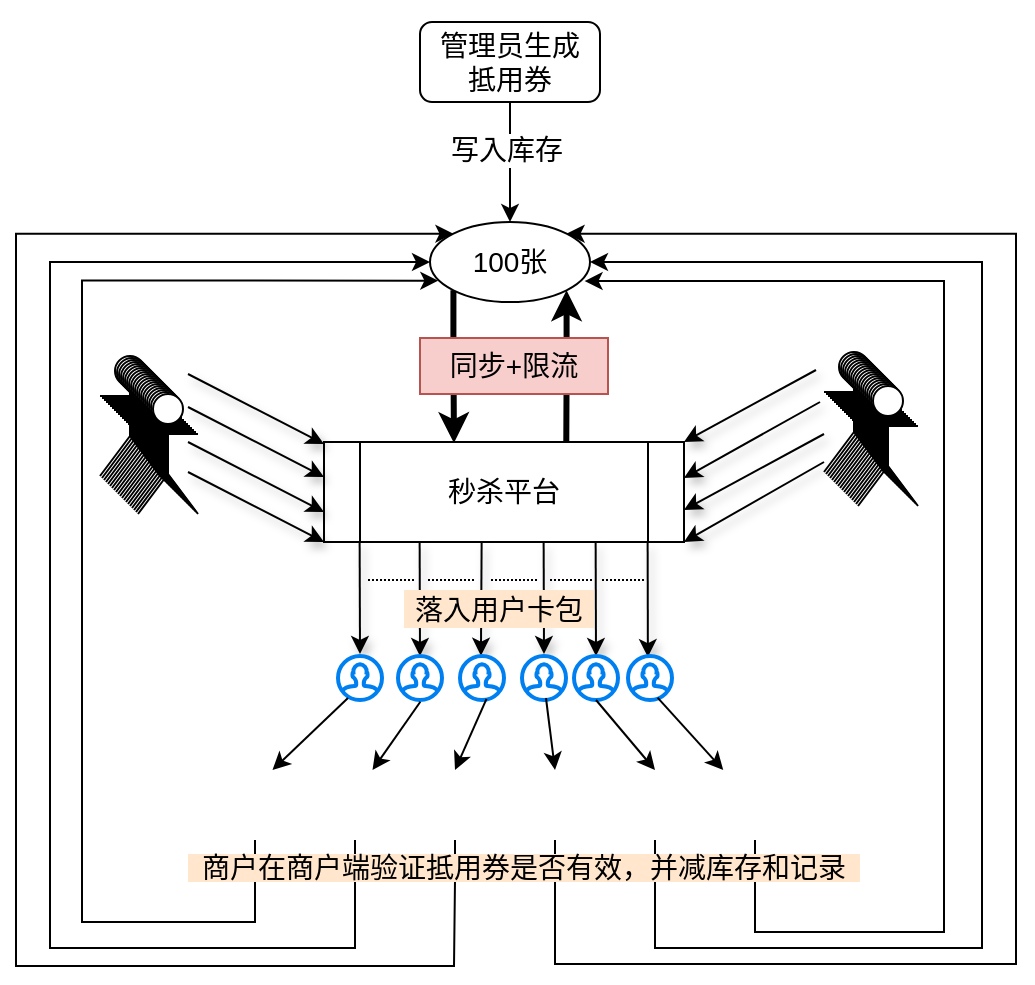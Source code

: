 <mxfile version="12.3.9" type="github" pages="1">
  <diagram id="SsL1fcqj8Mh98Vly19hj" name="第 1 页">
    <mxGraphModel dx="826" dy="421" grid="1" gridSize="1" guides="1" tooltips="1" connect="1" arrows="1" fold="1" page="1" pageScale="1" pageWidth="827" pageHeight="1169" math="0" shadow="0">
      <root>
        <mxCell id="0"/>
        <mxCell id="1" parent="0"/>
        <mxCell id="kgXLa5MKoWayzY2asDO9-3" style="edgeStyle=orthogonalEdgeStyle;rounded=0;orthogonalLoop=1;jettySize=auto;html=1;exitX=0.5;exitY=1;exitDx=0;exitDy=0;entryX=0.5;entryY=0;entryDx=0;entryDy=0;fontSize=14;" edge="1" parent="1" source="kgXLa5MKoWayzY2asDO9-1" target="kgXLa5MKoWayzY2asDO9-2">
          <mxGeometry relative="1" as="geometry"/>
        </mxCell>
        <mxCell id="kgXLa5MKoWayzY2asDO9-4" value="写入库存" style="text;html=1;align=center;verticalAlign=middle;resizable=0;points=[];;labelBackgroundColor=#ffffff;fontSize=14;" vertex="1" connectable="0" parent="kgXLa5MKoWayzY2asDO9-3">
          <mxGeometry x="-0.2" y="-2" relative="1" as="geometry">
            <mxPoint as="offset"/>
          </mxGeometry>
        </mxCell>
        <mxCell id="kgXLa5MKoWayzY2asDO9-1" value="&lt;p style=&quot;line-height: 120%; font-size: 14px;&quot;&gt;&lt;font style=&quot;font-size: 14px;&quot;&gt;管理员生成抵用券&lt;/font&gt;&lt;/p&gt;" style="padding:5;rounded=1;whiteSpace=wrap;html=1;spacing=10;fontSize=14;" vertex="1" parent="1">
          <mxGeometry x="350" y="50" width="90" height="40" as="geometry"/>
        </mxCell>
        <mxCell id="kgXLa5MKoWayzY2asDO9-7" style="edgeStyle=orthogonalEdgeStyle;rounded=0;orthogonalLoop=1;jettySize=auto;html=1;exitX=0;exitY=1;exitDx=0;exitDy=0;entryX=0.361;entryY=0.011;entryDx=0;entryDy=0;entryPerimeter=0;fontSize=14;fillColor=#f8cecc;strokeColor=#000000;strokeWidth=3;" edge="1" parent="1" source="kgXLa5MKoWayzY2asDO9-2" target="kgXLa5MKoWayzY2asDO9-5">
          <mxGeometry relative="1" as="geometry">
            <Array as="points">
              <mxPoint x="367" y="212"/>
            </Array>
          </mxGeometry>
        </mxCell>
        <mxCell id="kgXLa5MKoWayzY2asDO9-8" style="edgeStyle=orthogonalEdgeStyle;rounded=0;orthogonalLoop=1;jettySize=auto;html=1;exitX=1;exitY=1;exitDx=0;exitDy=0;entryX=0.673;entryY=0.017;entryDx=0;entryDy=0;entryPerimeter=0;fontSize=14;horizontal=0;endArrow=none;endFill=0;startArrow=classic;startFill=1;fillColor=#f8cecc;strokeColor=#000000;strokeWidth=3;" edge="1" parent="1" source="kgXLa5MKoWayzY2asDO9-2" target="kgXLa5MKoWayzY2asDO9-5">
          <mxGeometry relative="1" as="geometry"/>
        </mxCell>
        <mxCell id="kgXLa5MKoWayzY2asDO9-2" value="&lt;font style=&quot;font-size: 14px;&quot;&gt;100张&lt;/font&gt;" style="ellipse;whiteSpace=wrap;html=1;fontSize=14;" vertex="1" parent="1">
          <mxGeometry x="355" y="150" width="80" height="40" as="geometry"/>
        </mxCell>
        <mxCell id="kgXLa5MKoWayzY2asDO9-5" value="秒杀平台" style="shape=process;whiteSpace=wrap;html=1;backgroundOutline=1;fontSize=14;" vertex="1" parent="1">
          <mxGeometry x="302" y="260" width="180" height="50" as="geometry"/>
        </mxCell>
        <mxCell id="kgXLa5MKoWayzY2asDO9-9" value="同步+限流" style="rounded=0;whiteSpace=wrap;html=1;fontSize=14;fillColor=#f8cecc;strokeColor=#b85450;" vertex="1" parent="1">
          <mxGeometry x="350" y="208" width="94" height="28" as="geometry"/>
        </mxCell>
        <mxCell id="kgXLa5MKoWayzY2asDO9-11" value="" style="endArrow=classic;html=1;fontSize=14;entryX=0;entryY=0.1;entryDx=0;entryDy=0;entryPerimeter=0;shadow=1;" edge="1" parent="1">
          <mxGeometry width="50" height="50" relative="1" as="geometry">
            <mxPoint x="234" y="242.5" as="sourcePoint"/>
            <mxPoint x="302" y="277.5" as="targetPoint"/>
          </mxGeometry>
        </mxCell>
        <mxCell id="kgXLa5MKoWayzY2asDO9-12" value="" style="endArrow=classic;html=1;fontSize=14;entryX=0;entryY=0.1;entryDx=0;entryDy=0;entryPerimeter=0;shadow=1;" edge="1" parent="1">
          <mxGeometry width="50" height="50" relative="1" as="geometry">
            <mxPoint x="234" y="260" as="sourcePoint"/>
            <mxPoint x="302" y="295" as="targetPoint"/>
          </mxGeometry>
        </mxCell>
        <mxCell id="kgXLa5MKoWayzY2asDO9-13" value="" style="endArrow=classic;html=1;fontSize=14;entryX=0;entryY=0.1;entryDx=0;entryDy=0;entryPerimeter=0;shadow=1;" edge="1" parent="1">
          <mxGeometry width="50" height="50" relative="1" as="geometry">
            <mxPoint x="234" y="275" as="sourcePoint"/>
            <mxPoint x="302" y="310" as="targetPoint"/>
          </mxGeometry>
        </mxCell>
        <mxCell id="kgXLa5MKoWayzY2asDO9-15" value="" style="endArrow=classic;html=1;fontSize=14;entryX=0;entryY=0.1;entryDx=0;entryDy=0;entryPerimeter=0;shadow=1;" edge="1" parent="1">
          <mxGeometry width="50" height="50" relative="1" as="geometry">
            <mxPoint x="234" y="226" as="sourcePoint"/>
            <mxPoint x="302" y="261" as="targetPoint"/>
          </mxGeometry>
        </mxCell>
        <mxCell id="kgXLa5MKoWayzY2asDO9-17" value="" style="endArrow=classic;html=1;fontSize=14;shadow=1;" edge="1" parent="1">
          <mxGeometry width="50" height="50" relative="1" as="geometry">
            <mxPoint x="548" y="224" as="sourcePoint"/>
            <mxPoint x="482" y="260" as="targetPoint"/>
          </mxGeometry>
        </mxCell>
        <mxCell id="kgXLa5MKoWayzY2asDO9-18" value="" style="endArrow=classic;html=1;fontSize=14;shadow=1;" edge="1" parent="1">
          <mxGeometry width="50" height="50" relative="1" as="geometry">
            <mxPoint x="550" y="240" as="sourcePoint"/>
            <mxPoint x="482" y="278" as="targetPoint"/>
          </mxGeometry>
        </mxCell>
        <mxCell id="kgXLa5MKoWayzY2asDO9-19" value="" style="endArrow=classic;html=1;fontSize=14;shadow=1;" edge="1" parent="1">
          <mxGeometry width="50" height="50" relative="1" as="geometry">
            <mxPoint x="552" y="256" as="sourcePoint"/>
            <mxPoint x="482" y="294" as="targetPoint"/>
          </mxGeometry>
        </mxCell>
        <mxCell id="kgXLa5MKoWayzY2asDO9-20" value="" style="endArrow=classic;html=1;fontSize=14;shadow=1;" edge="1" parent="1">
          <mxGeometry width="50" height="50" relative="1" as="geometry">
            <mxPoint x="552" y="270" as="sourcePoint"/>
            <mxPoint x="482" y="310" as="targetPoint"/>
          </mxGeometry>
        </mxCell>
        <mxCell id="kgXLa5MKoWayzY2asDO9-23" value="" style="endArrow=classic;html=1;fontSize=14;exitX=0.099;exitY=0.992;exitDx=0;exitDy=0;exitPerimeter=0;comic=0;shadow=1;" edge="1" parent="1" source="kgXLa5MKoWayzY2asDO9-5">
          <mxGeometry width="50" height="50" relative="1" as="geometry">
            <mxPoint x="330" y="378" as="sourcePoint"/>
            <mxPoint x="320" y="366" as="targetPoint"/>
          </mxGeometry>
        </mxCell>
        <mxCell id="kgXLa5MKoWayzY2asDO9-24" value="" style="endArrow=classic;html=1;fontSize=14;exitX=0.099;exitY=0.992;exitDx=0;exitDy=0;exitPerimeter=0;comic=0;shadow=1;entryX=0.5;entryY=0;entryDx=0;entryDy=0;entryPerimeter=0;" edge="1" parent="1" target="kgXLa5MKoWayzY2asDO9-31">
          <mxGeometry width="50" height="50" relative="1" as="geometry">
            <mxPoint x="349.82" y="310.1" as="sourcePoint"/>
            <mxPoint x="350" y="354.5" as="targetPoint"/>
          </mxGeometry>
        </mxCell>
        <mxCell id="kgXLa5MKoWayzY2asDO9-25" value="" style="endArrow=classic;html=1;fontSize=14;exitX=0.099;exitY=0.992;exitDx=0;exitDy=0;exitPerimeter=0;comic=0;shadow=1;entryX=0.476;entryY=-0.006;entryDx=0;entryDy=0;entryPerimeter=0;" edge="1" parent="1" target="kgXLa5MKoWayzY2asDO9-32">
          <mxGeometry width="50" height="50" relative="1" as="geometry">
            <mxPoint x="380.82" y="310.1" as="sourcePoint"/>
            <mxPoint x="381" y="354.5" as="targetPoint"/>
          </mxGeometry>
        </mxCell>
        <mxCell id="kgXLa5MKoWayzY2asDO9-26" value="" style="endArrow=classic;html=1;fontSize=14;exitX=0.099;exitY=0.992;exitDx=0;exitDy=0;exitPerimeter=0;comic=0;shadow=1;" edge="1" parent="1">
          <mxGeometry width="50" height="50" relative="1" as="geometry">
            <mxPoint x="411.82" y="310.1" as="sourcePoint"/>
            <mxPoint x="412" y="366" as="targetPoint"/>
          </mxGeometry>
        </mxCell>
        <mxCell id="kgXLa5MKoWayzY2asDO9-27" value="" style="endArrow=classic;html=1;fontSize=14;exitX=0.099;exitY=0.992;exitDx=0;exitDy=0;exitPerimeter=0;comic=0;shadow=1;entryX=0.5;entryY=0;entryDx=0;entryDy=0;entryPerimeter=0;" edge="1" parent="1" target="kgXLa5MKoWayzY2asDO9-34">
          <mxGeometry width="50" height="50" relative="1" as="geometry">
            <mxPoint x="437.82" y="310.1" as="sourcePoint"/>
            <mxPoint x="438" y="354.5" as="targetPoint"/>
          </mxGeometry>
        </mxCell>
        <mxCell id="kgXLa5MKoWayzY2asDO9-28" value="" style="endArrow=classic;html=1;fontSize=14;exitX=0.099;exitY=0.992;exitDx=0;exitDy=0;exitPerimeter=0;comic=0;shadow=1;entryX=0.452;entryY=0.025;entryDx=0;entryDy=0;entryPerimeter=0;" edge="1" parent="1" target="kgXLa5MKoWayzY2asDO9-35">
          <mxGeometry width="50" height="50" relative="1" as="geometry">
            <mxPoint x="463.82" y="310.1" as="sourcePoint"/>
            <mxPoint x="464" y="354.5" as="targetPoint"/>
          </mxGeometry>
        </mxCell>
        <mxCell id="kgXLa5MKoWayzY2asDO9-30" value="" style="html=1;verticalLabelPosition=bottom;align=center;labelBackgroundColor=#ffffff;verticalAlign=top;strokeWidth=2;strokeColor=#0080F0;shadow=0;dashed=0;shape=mxgraph.ios7.icons.user;fontSize=14;" vertex="1" parent="1">
          <mxGeometry x="309" y="367" width="22" height="22" as="geometry"/>
        </mxCell>
        <mxCell id="kgXLa5MKoWayzY2asDO9-31" value="" style="html=1;verticalLabelPosition=bottom;align=center;labelBackgroundColor=#ffffff;verticalAlign=top;strokeWidth=2;strokeColor=#0080F0;shadow=0;dashed=0;shape=mxgraph.ios7.icons.user;fontSize=14;" vertex="1" parent="1">
          <mxGeometry x="339" y="367" width="22" height="22" as="geometry"/>
        </mxCell>
        <mxCell id="kgXLa5MKoWayzY2asDO9-32" value="" style="html=1;verticalLabelPosition=bottom;align=center;labelBackgroundColor=#ffffff;verticalAlign=top;strokeWidth=2;strokeColor=#0080F0;shadow=0;dashed=0;shape=mxgraph.ios7.icons.user;fontSize=14;" vertex="1" parent="1">
          <mxGeometry x="370" y="367" width="22" height="22" as="geometry"/>
        </mxCell>
        <mxCell id="kgXLa5MKoWayzY2asDO9-33" value="" style="html=1;verticalLabelPosition=bottom;align=center;labelBackgroundColor=#ffffff;verticalAlign=top;strokeWidth=2;strokeColor=#0080F0;shadow=0;dashed=0;shape=mxgraph.ios7.icons.user;fontSize=14;" vertex="1" parent="1">
          <mxGeometry x="401" y="367" width="22" height="22" as="geometry"/>
        </mxCell>
        <mxCell id="kgXLa5MKoWayzY2asDO9-34" value="" style="html=1;verticalLabelPosition=bottom;align=center;labelBackgroundColor=#ffffff;verticalAlign=top;strokeWidth=2;strokeColor=#0080F0;shadow=0;dashed=0;shape=mxgraph.ios7.icons.user;fontSize=14;" vertex="1" parent="1">
          <mxGeometry x="427" y="367" width="22" height="22" as="geometry"/>
        </mxCell>
        <mxCell id="kgXLa5MKoWayzY2asDO9-35" value="" style="html=1;verticalLabelPosition=bottom;align=center;labelBackgroundColor=#ffffff;verticalAlign=top;strokeWidth=2;strokeColor=#0080F0;shadow=0;dashed=0;shape=mxgraph.ios7.icons.user;fontSize=14;" vertex="1" parent="1">
          <mxGeometry x="454" y="367" width="22" height="22" as="geometry"/>
        </mxCell>
        <mxCell id="kgXLa5MKoWayzY2asDO9-36" value="" style="endArrow=none;dashed=1;html=1;shadow=0;fontSize=14;dashPattern=1 1;" edge="1" parent="1">
          <mxGeometry width="50" height="50" relative="1" as="geometry">
            <mxPoint x="324" y="329" as="sourcePoint"/>
            <mxPoint x="347" y="329" as="targetPoint"/>
          </mxGeometry>
        </mxCell>
        <mxCell id="kgXLa5MKoWayzY2asDO9-38" value="" style="endArrow=none;dashed=1;html=1;shadow=0;fontSize=14;dashPattern=1 1;" edge="1" parent="1">
          <mxGeometry width="50" height="50" relative="1" as="geometry">
            <mxPoint x="354" y="329" as="sourcePoint"/>
            <mxPoint x="378" y="329" as="targetPoint"/>
          </mxGeometry>
        </mxCell>
        <mxCell id="kgXLa5MKoWayzY2asDO9-39" value="" style="endArrow=none;dashed=1;html=1;shadow=0;fontSize=14;dashPattern=1 1;" edge="1" parent="1">
          <mxGeometry width="50" height="50" relative="1" as="geometry">
            <mxPoint x="385.5" y="329" as="sourcePoint"/>
            <mxPoint x="408.5" y="329" as="targetPoint"/>
          </mxGeometry>
        </mxCell>
        <mxCell id="kgXLa5MKoWayzY2asDO9-40" value="" style="endArrow=none;dashed=1;html=1;shadow=0;fontSize=14;dashPattern=1 1;" edge="1" parent="1">
          <mxGeometry width="50" height="50" relative="1" as="geometry">
            <mxPoint x="415" y="329" as="sourcePoint"/>
            <mxPoint x="436" y="329" as="targetPoint"/>
          </mxGeometry>
        </mxCell>
        <mxCell id="kgXLa5MKoWayzY2asDO9-41" value="" style="endArrow=none;dashed=1;html=1;shadow=0;fontSize=14;dashPattern=1 1;" edge="1" parent="1">
          <mxGeometry width="50" height="50" relative="1" as="geometry">
            <mxPoint x="441" y="329" as="sourcePoint"/>
            <mxPoint x="462" y="329" as="targetPoint"/>
          </mxGeometry>
        </mxCell>
        <mxCell id="kgXLa5MKoWayzY2asDO9-42" value="落入用户卡包" style="text;html=1;strokeColor=none;fillColor=#ffe6cc;align=center;verticalAlign=middle;whiteSpace=wrap;rounded=0;fontSize=14;" vertex="1" parent="1">
          <mxGeometry x="342" y="334" width="95" height="19" as="geometry"/>
        </mxCell>
        <mxCell id="kgXLa5MKoWayzY2asDO9-70" value="" style="shape=umlActor;verticalLabelPosition=bottom;labelBackgroundColor=#ffffff;verticalAlign=top;html=1;outlineConnect=0;fontSize=14;" vertex="1" parent="1">
          <mxGeometry x="190" y="217" width="30" height="60" as="geometry"/>
        </mxCell>
        <mxCell id="kgXLa5MKoWayzY2asDO9-71" value="" style="shape=umlActor;verticalLabelPosition=bottom;labelBackgroundColor=#ffffff;verticalAlign=top;html=1;outlineConnect=0;fontSize=14;" vertex="1" parent="1">
          <mxGeometry x="191" y="218" width="30" height="60" as="geometry"/>
        </mxCell>
        <mxCell id="kgXLa5MKoWayzY2asDO9-72" value="" style="shape=umlActor;verticalLabelPosition=bottom;labelBackgroundColor=#ffffff;verticalAlign=top;html=1;outlineConnect=0;fontSize=14;" vertex="1" parent="1">
          <mxGeometry x="192" y="219" width="30" height="60" as="geometry"/>
        </mxCell>
        <mxCell id="kgXLa5MKoWayzY2asDO9-73" value="" style="shape=umlActor;verticalLabelPosition=bottom;labelBackgroundColor=#ffffff;verticalAlign=top;html=1;outlineConnect=0;fontSize=14;" vertex="1" parent="1">
          <mxGeometry x="193" y="220" width="30" height="60" as="geometry"/>
        </mxCell>
        <mxCell id="kgXLa5MKoWayzY2asDO9-74" value="" style="shape=umlActor;verticalLabelPosition=bottom;labelBackgroundColor=#ffffff;verticalAlign=top;html=1;outlineConnect=0;fontSize=14;" vertex="1" parent="1">
          <mxGeometry x="194" y="221" width="30" height="60" as="geometry"/>
        </mxCell>
        <mxCell id="kgXLa5MKoWayzY2asDO9-75" value="" style="shape=umlActor;verticalLabelPosition=bottom;labelBackgroundColor=#ffffff;verticalAlign=top;html=1;outlineConnect=0;fontSize=14;" vertex="1" parent="1">
          <mxGeometry x="195" y="222" width="30" height="60" as="geometry"/>
        </mxCell>
        <mxCell id="kgXLa5MKoWayzY2asDO9-76" value="" style="shape=umlActor;verticalLabelPosition=bottom;labelBackgroundColor=#ffffff;verticalAlign=top;html=1;outlineConnect=0;fontSize=14;" vertex="1" parent="1">
          <mxGeometry x="196" y="223" width="30" height="60" as="geometry"/>
        </mxCell>
        <mxCell id="kgXLa5MKoWayzY2asDO9-77" value="" style="shape=umlActor;verticalLabelPosition=bottom;labelBackgroundColor=#ffffff;verticalAlign=top;html=1;outlineConnect=0;fontSize=14;" vertex="1" parent="1">
          <mxGeometry x="197" y="224" width="30" height="60" as="geometry"/>
        </mxCell>
        <mxCell id="kgXLa5MKoWayzY2asDO9-78" value="" style="shape=umlActor;verticalLabelPosition=bottom;labelBackgroundColor=#ffffff;verticalAlign=top;html=1;outlineConnect=0;fontSize=14;" vertex="1" parent="1">
          <mxGeometry x="198" y="225" width="30" height="60" as="geometry"/>
        </mxCell>
        <mxCell id="kgXLa5MKoWayzY2asDO9-79" value="" style="shape=umlActor;verticalLabelPosition=bottom;labelBackgroundColor=#ffffff;verticalAlign=top;html=1;outlineConnect=0;fontSize=14;" vertex="1" parent="1">
          <mxGeometry x="199" y="226" width="30" height="60" as="geometry"/>
        </mxCell>
        <mxCell id="kgXLa5MKoWayzY2asDO9-82" value="" style="shape=umlActor;verticalLabelPosition=bottom;labelBackgroundColor=#ffffff;verticalAlign=top;html=1;outlineConnect=0;fontSize=14;" vertex="1" parent="1">
          <mxGeometry x="200" y="227" width="30" height="60" as="geometry"/>
        </mxCell>
        <mxCell id="kgXLa5MKoWayzY2asDO9-83" value="" style="shape=umlActor;verticalLabelPosition=bottom;labelBackgroundColor=#ffffff;verticalAlign=top;html=1;outlineConnect=0;fontSize=14;" vertex="1" parent="1">
          <mxGeometry x="201" y="228" width="30" height="60" as="geometry"/>
        </mxCell>
        <mxCell id="kgXLa5MKoWayzY2asDO9-84" value="" style="shape=umlActor;verticalLabelPosition=bottom;labelBackgroundColor=#ffffff;verticalAlign=top;html=1;outlineConnect=0;fontSize=14;" vertex="1" parent="1">
          <mxGeometry x="202" y="229" width="30" height="60" as="geometry"/>
        </mxCell>
        <mxCell id="kgXLa5MKoWayzY2asDO9-85" value="" style="shape=umlActor;verticalLabelPosition=bottom;labelBackgroundColor=#ffffff;verticalAlign=top;html=1;outlineConnect=0;fontSize=14;" vertex="1" parent="1">
          <mxGeometry x="203" y="230" width="30" height="60" as="geometry"/>
        </mxCell>
        <mxCell id="kgXLa5MKoWayzY2asDO9-86" value="" style="shape=umlActor;verticalLabelPosition=bottom;labelBackgroundColor=#ffffff;verticalAlign=top;html=1;outlineConnect=0;fontSize=14;" vertex="1" parent="1">
          <mxGeometry x="204" y="231" width="30" height="60" as="geometry"/>
        </mxCell>
        <mxCell id="kgXLa5MKoWayzY2asDO9-87" value="" style="shape=umlActor;verticalLabelPosition=bottom;labelBackgroundColor=#ffffff;verticalAlign=top;html=1;outlineConnect=0;fontSize=14;" vertex="1" parent="1">
          <mxGeometry x="205" y="232" width="30" height="60" as="geometry"/>
        </mxCell>
        <mxCell id="kgXLa5MKoWayzY2asDO9-88" value="" style="shape=umlActor;verticalLabelPosition=bottom;labelBackgroundColor=#ffffff;verticalAlign=top;html=1;outlineConnect=0;fontSize=14;" vertex="1" parent="1">
          <mxGeometry x="206" y="233" width="30" height="60" as="geometry"/>
        </mxCell>
        <mxCell id="kgXLa5MKoWayzY2asDO9-89" value="" style="shape=umlActor;verticalLabelPosition=bottom;labelBackgroundColor=#ffffff;verticalAlign=top;html=1;outlineConnect=0;fontSize=14;" vertex="1" parent="1">
          <mxGeometry x="207" y="234" width="30" height="60" as="geometry"/>
        </mxCell>
        <mxCell id="kgXLa5MKoWayzY2asDO9-90" value="" style="shape=umlActor;verticalLabelPosition=bottom;labelBackgroundColor=#ffffff;verticalAlign=top;html=1;outlineConnect=0;fontSize=14;" vertex="1" parent="1">
          <mxGeometry x="208" y="235" width="30" height="60" as="geometry"/>
        </mxCell>
        <mxCell id="kgXLa5MKoWayzY2asDO9-91" value="" style="shape=umlActor;verticalLabelPosition=bottom;labelBackgroundColor=#ffffff;verticalAlign=top;html=1;outlineConnect=0;fontSize=14;" vertex="1" parent="1">
          <mxGeometry x="209" y="236" width="30" height="60" as="geometry"/>
        </mxCell>
        <mxCell id="kgXLa5MKoWayzY2asDO9-92" value="" style="shape=umlActor;verticalLabelPosition=bottom;labelBackgroundColor=#ffffff;verticalAlign=top;html=1;outlineConnect=0;fontSize=14;gradientColor=#ffffff;" vertex="1" parent="1">
          <mxGeometry x="552" y="215" width="30" height="60" as="geometry"/>
        </mxCell>
        <mxCell id="kgXLa5MKoWayzY2asDO9-93" value="" style="shape=umlActor;verticalLabelPosition=bottom;labelBackgroundColor=#ffffff;verticalAlign=top;html=1;outlineConnect=0;fontSize=14;gradientColor=#ffffff;" vertex="1" parent="1">
          <mxGeometry x="553" y="216" width="30" height="60" as="geometry"/>
        </mxCell>
        <mxCell id="kgXLa5MKoWayzY2asDO9-94" value="" style="shape=umlActor;verticalLabelPosition=bottom;labelBackgroundColor=#ffffff;verticalAlign=top;html=1;outlineConnect=0;fontSize=14;gradientColor=#ffffff;" vertex="1" parent="1">
          <mxGeometry x="554" y="217" width="30" height="60" as="geometry"/>
        </mxCell>
        <mxCell id="kgXLa5MKoWayzY2asDO9-95" value="" style="shape=umlActor;verticalLabelPosition=bottom;labelBackgroundColor=#ffffff;verticalAlign=top;html=1;outlineConnect=0;fontSize=14;gradientColor=#ffffff;" vertex="1" parent="1">
          <mxGeometry x="555" y="218" width="30" height="60" as="geometry"/>
        </mxCell>
        <mxCell id="kgXLa5MKoWayzY2asDO9-96" value="" style="shape=umlActor;verticalLabelPosition=bottom;labelBackgroundColor=#ffffff;verticalAlign=top;html=1;outlineConnect=0;fontSize=14;gradientColor=#ffffff;" vertex="1" parent="1">
          <mxGeometry x="556" y="219" width="30" height="60" as="geometry"/>
        </mxCell>
        <mxCell id="kgXLa5MKoWayzY2asDO9-97" value="" style="shape=umlActor;verticalLabelPosition=bottom;labelBackgroundColor=#ffffff;verticalAlign=top;html=1;outlineConnect=0;fontSize=14;gradientColor=#ffffff;" vertex="1" parent="1">
          <mxGeometry x="557" y="220" width="30" height="60" as="geometry"/>
        </mxCell>
        <mxCell id="kgXLa5MKoWayzY2asDO9-98" value="" style="shape=umlActor;verticalLabelPosition=bottom;labelBackgroundColor=#ffffff;verticalAlign=top;html=1;outlineConnect=0;fontSize=14;gradientColor=#ffffff;" vertex="1" parent="1">
          <mxGeometry x="558" y="221" width="30" height="60" as="geometry"/>
        </mxCell>
        <mxCell id="kgXLa5MKoWayzY2asDO9-99" value="" style="shape=umlActor;verticalLabelPosition=bottom;labelBackgroundColor=#ffffff;verticalAlign=top;html=1;outlineConnect=0;fontSize=14;gradientColor=#ffffff;" vertex="1" parent="1">
          <mxGeometry x="559" y="222" width="30" height="60" as="geometry"/>
        </mxCell>
        <mxCell id="kgXLa5MKoWayzY2asDO9-100" value="" style="shape=umlActor;verticalLabelPosition=bottom;labelBackgroundColor=#ffffff;verticalAlign=top;html=1;outlineConnect=0;fontSize=14;gradientColor=#ffffff;" vertex="1" parent="1">
          <mxGeometry x="560" y="223" width="30" height="60" as="geometry"/>
        </mxCell>
        <mxCell id="kgXLa5MKoWayzY2asDO9-101" value="" style="shape=umlActor;verticalLabelPosition=bottom;labelBackgroundColor=#ffffff;verticalAlign=top;html=1;outlineConnect=0;fontSize=14;gradientColor=#ffffff;" vertex="1" parent="1">
          <mxGeometry x="561" y="224" width="30" height="60" as="geometry"/>
        </mxCell>
        <mxCell id="kgXLa5MKoWayzY2asDO9-102" value="" style="shape=umlActor;verticalLabelPosition=bottom;labelBackgroundColor=#ffffff;verticalAlign=top;html=1;outlineConnect=0;fontSize=14;gradientColor=#ffffff;" vertex="1" parent="1">
          <mxGeometry x="562" y="225" width="30" height="60" as="geometry"/>
        </mxCell>
        <mxCell id="kgXLa5MKoWayzY2asDO9-103" value="" style="shape=umlActor;verticalLabelPosition=bottom;labelBackgroundColor=#ffffff;verticalAlign=top;html=1;outlineConnect=0;fontSize=14;gradientColor=#ffffff;" vertex="1" parent="1">
          <mxGeometry x="563" y="226" width="30" height="60" as="geometry"/>
        </mxCell>
        <mxCell id="kgXLa5MKoWayzY2asDO9-104" value="" style="shape=umlActor;verticalLabelPosition=bottom;labelBackgroundColor=#ffffff;verticalAlign=top;html=1;outlineConnect=0;fontSize=14;gradientColor=#ffffff;" vertex="1" parent="1">
          <mxGeometry x="564" y="227" width="30" height="60" as="geometry"/>
        </mxCell>
        <mxCell id="kgXLa5MKoWayzY2asDO9-105" value="" style="shape=umlActor;verticalLabelPosition=bottom;labelBackgroundColor=#ffffff;verticalAlign=top;html=1;outlineConnect=0;fontSize=14;gradientColor=#ffffff;" vertex="1" parent="1">
          <mxGeometry x="565" y="228" width="30" height="60" as="geometry"/>
        </mxCell>
        <mxCell id="kgXLa5MKoWayzY2asDO9-106" value="" style="shape=umlActor;verticalLabelPosition=bottom;labelBackgroundColor=#ffffff;verticalAlign=top;html=1;outlineConnect=0;fontSize=14;gradientColor=#ffffff;" vertex="1" parent="1">
          <mxGeometry x="566" y="229" width="30" height="60" as="geometry"/>
        </mxCell>
        <mxCell id="kgXLa5MKoWayzY2asDO9-107" value="" style="shape=umlActor;verticalLabelPosition=bottom;labelBackgroundColor=#ffffff;verticalAlign=top;html=1;outlineConnect=0;fontSize=14;gradientColor=#ffffff;" vertex="1" parent="1">
          <mxGeometry x="567" y="230" width="30" height="60" as="geometry"/>
        </mxCell>
        <mxCell id="kgXLa5MKoWayzY2asDO9-108" value="" style="shape=umlActor;verticalLabelPosition=bottom;labelBackgroundColor=#ffffff;verticalAlign=top;html=1;outlineConnect=0;fontSize=14;gradientColor=#ffffff;" vertex="1" parent="1">
          <mxGeometry x="568" y="231" width="30" height="60" as="geometry"/>
        </mxCell>
        <mxCell id="kgXLa5MKoWayzY2asDO9-109" value="" style="shape=umlActor;verticalLabelPosition=bottom;labelBackgroundColor=#ffffff;verticalAlign=top;html=1;outlineConnect=0;fontSize=14;gradientColor=#ffffff;" vertex="1" parent="1">
          <mxGeometry x="569" y="232" width="30" height="60" as="geometry"/>
        </mxCell>
        <mxCell id="kgXLa5MKoWayzY2asDO9-134" style="edgeStyle=orthogonalEdgeStyle;rounded=0;comic=0;orthogonalLoop=1;jettySize=auto;html=1;exitX=0.5;exitY=1;exitDx=0;exitDy=0;entryX=0.052;entryY=0.733;entryDx=0;entryDy=0;entryPerimeter=0;shadow=0;startArrow=none;startFill=0;endArrow=classic;endFill=1;fontSize=14;" edge="1" parent="1" source="kgXLa5MKoWayzY2asDO9-111" target="kgXLa5MKoWayzY2asDO9-2">
          <mxGeometry relative="1" as="geometry">
            <Array as="points">
              <mxPoint x="268" y="500"/>
              <mxPoint x="181" y="500"/>
              <mxPoint x="181" y="179"/>
            </Array>
          </mxGeometry>
        </mxCell>
        <mxCell id="kgXLa5MKoWayzY2asDO9-111" value="" style="shape=image;html=1;verticalAlign=top;verticalLabelPosition=bottom;labelBackgroundColor=#ffffff;imageAspect=0;aspect=fixed;image=https://cdn3.iconfinder.com/data/icons/linecons-free-vector-icons-pack/32/shop-128.png;fillColor=#0066CC;gradientColor=#FFCC99;fontSize=14;flipH=1;" vertex="1" parent="1">
          <mxGeometry x="250" y="424" width="35" height="35" as="geometry"/>
        </mxCell>
        <mxCell id="kgXLa5MKoWayzY2asDO9-128" style="edgeStyle=orthogonalEdgeStyle;rounded=0;comic=0;orthogonalLoop=1;jettySize=auto;html=1;exitX=0.5;exitY=1;exitDx=0;exitDy=0;entryX=0;entryY=0.5;entryDx=0;entryDy=0;shadow=0;startArrow=none;startFill=0;endArrow=classic;endFill=1;fontSize=14;" edge="1" parent="1" source="kgXLa5MKoWayzY2asDO9-114" target="kgXLa5MKoWayzY2asDO9-2">
          <mxGeometry relative="1" as="geometry">
            <Array as="points">
              <mxPoint x="318" y="513"/>
              <mxPoint x="165" y="513"/>
              <mxPoint x="165" y="170"/>
            </Array>
          </mxGeometry>
        </mxCell>
        <mxCell id="kgXLa5MKoWayzY2asDO9-114" value="" style="shape=image;html=1;verticalAlign=top;verticalLabelPosition=bottom;labelBackgroundColor=#ffffff;imageAspect=0;aspect=fixed;image=https://cdn3.iconfinder.com/data/icons/linecons-free-vector-icons-pack/32/shop-128.png;fillColor=#0066CC;gradientColor=#FFCC99;fontSize=14;flipH=1;" vertex="1" parent="1">
          <mxGeometry x="300" y="424.0" width="35" height="35" as="geometry"/>
        </mxCell>
        <mxCell id="kgXLa5MKoWayzY2asDO9-129" style="edgeStyle=orthogonalEdgeStyle;rounded=0;comic=0;orthogonalLoop=1;jettySize=auto;html=1;exitX=0.5;exitY=1;exitDx=0;exitDy=0;entryX=0;entryY=0;entryDx=0;entryDy=0;shadow=0;startArrow=none;startFill=0;endArrow=classic;endFill=1;fontSize=14;" edge="1" parent="1" source="kgXLa5MKoWayzY2asDO9-115" target="kgXLa5MKoWayzY2asDO9-2">
          <mxGeometry relative="1" as="geometry">
            <Array as="points">
              <mxPoint x="368" y="479"/>
              <mxPoint x="367" y="522"/>
              <mxPoint x="148" y="522"/>
              <mxPoint x="148" y="156"/>
            </Array>
          </mxGeometry>
        </mxCell>
        <mxCell id="kgXLa5MKoWayzY2asDO9-115" value="" style="shape=image;html=1;verticalAlign=top;verticalLabelPosition=bottom;labelBackgroundColor=#ffffff;imageAspect=0;aspect=fixed;image=https://cdn3.iconfinder.com/data/icons/linecons-free-vector-icons-pack/32/shop-128.png;fillColor=#0066CC;gradientColor=#FFCC99;fontSize=14;flipH=1;" vertex="1" parent="1">
          <mxGeometry x="350" y="424.0" width="35" height="35" as="geometry"/>
        </mxCell>
        <mxCell id="kgXLa5MKoWayzY2asDO9-116" value="" style="shape=image;html=1;verticalAlign=top;verticalLabelPosition=bottom;labelBackgroundColor=#ffffff;imageAspect=0;aspect=fixed;image=https://cdn3.iconfinder.com/data/icons/linecons-free-vector-icons-pack/32/shop-128.png;fillColor=#0066CC;gradientColor=#FFCC99;fontSize=14;flipH=1;" vertex="1" parent="1">
          <mxGeometry x="400" y="424.0" width="35" height="35" as="geometry"/>
        </mxCell>
        <mxCell id="kgXLa5MKoWayzY2asDO9-133" style="edgeStyle=orthogonalEdgeStyle;rounded=0;comic=0;orthogonalLoop=1;jettySize=auto;html=1;exitX=0.5;exitY=1;exitDx=0;exitDy=0;entryX=1;entryY=0.5;entryDx=0;entryDy=0;shadow=0;startArrow=none;startFill=0;endArrow=classic;endFill=1;fontSize=14;" edge="1" parent="1" source="kgXLa5MKoWayzY2asDO9-117" target="kgXLa5MKoWayzY2asDO9-2">
          <mxGeometry relative="1" as="geometry">
            <Array as="points">
              <mxPoint x="468" y="513"/>
              <mxPoint x="631" y="513"/>
              <mxPoint x="631" y="170"/>
            </Array>
          </mxGeometry>
        </mxCell>
        <mxCell id="kgXLa5MKoWayzY2asDO9-117" value="" style="shape=image;html=1;verticalAlign=top;verticalLabelPosition=bottom;labelBackgroundColor=#ffffff;imageAspect=0;aspect=fixed;image=https://cdn3.iconfinder.com/data/icons/linecons-free-vector-icons-pack/32/shop-128.png;fillColor=#0066CC;gradientColor=#FFCC99;fontSize=14;flipH=1;" vertex="1" parent="1">
          <mxGeometry x="450" y="424.0" width="35" height="35" as="geometry"/>
        </mxCell>
        <mxCell id="kgXLa5MKoWayzY2asDO9-132" style="edgeStyle=orthogonalEdgeStyle;rounded=0;comic=0;orthogonalLoop=1;jettySize=auto;html=1;exitX=0.5;exitY=1;exitDx=0;exitDy=0;entryX=0.966;entryY=0.738;entryDx=0;entryDy=0;entryPerimeter=0;shadow=0;startArrow=none;startFill=0;endArrow=classic;endFill=1;fontSize=14;" edge="1" parent="1" source="kgXLa5MKoWayzY2asDO9-118" target="kgXLa5MKoWayzY2asDO9-2">
          <mxGeometry relative="1" as="geometry">
            <Array as="points">
              <mxPoint x="518" y="505"/>
              <mxPoint x="612" y="505"/>
              <mxPoint x="612" y="179"/>
            </Array>
          </mxGeometry>
        </mxCell>
        <mxCell id="kgXLa5MKoWayzY2asDO9-118" value="" style="shape=image;html=1;verticalAlign=top;verticalLabelPosition=bottom;labelBackgroundColor=#ffffff;imageAspect=0;aspect=fixed;image=https://cdn3.iconfinder.com/data/icons/linecons-free-vector-icons-pack/32/shop-128.png;fillColor=#0066CC;gradientColor=#FFCC99;fontSize=14;flipH=1;" vertex="1" parent="1">
          <mxGeometry x="500" y="424.0" width="35" height="35" as="geometry"/>
        </mxCell>
        <mxCell id="kgXLa5MKoWayzY2asDO9-120" value="" style="endArrow=classic;html=1;shadow=0;fontSize=14;entryX=0.75;entryY=0;entryDx=0;entryDy=0;exitX=0.227;exitY=0.955;exitDx=0;exitDy=0;exitPerimeter=0;" edge="1" parent="1" source="kgXLa5MKoWayzY2asDO9-30" target="kgXLa5MKoWayzY2asDO9-111">
          <mxGeometry width="50" height="50" relative="1" as="geometry">
            <mxPoint x="135" y="434" as="sourcePoint"/>
            <mxPoint x="185" y="384" as="targetPoint"/>
          </mxGeometry>
        </mxCell>
        <mxCell id="kgXLa5MKoWayzY2asDO9-121" value="" style="endArrow=classic;html=1;shadow=0;fontSize=14;exitX=0.508;exitY=1.039;exitDx=0;exitDy=0;exitPerimeter=0;entryX=0.75;entryY=0;entryDx=0;entryDy=0;" edge="1" parent="1" source="kgXLa5MKoWayzY2asDO9-31" target="kgXLa5MKoWayzY2asDO9-114">
          <mxGeometry width="50" height="50" relative="1" as="geometry">
            <mxPoint x="186" y="427" as="sourcePoint"/>
            <mxPoint x="236" y="377" as="targetPoint"/>
          </mxGeometry>
        </mxCell>
        <mxCell id="kgXLa5MKoWayzY2asDO9-122" value="" style="endArrow=classic;html=1;shadow=0;fontSize=14;exitX=0.603;exitY=0.976;exitDx=0;exitDy=0;exitPerimeter=0;entryX=0.5;entryY=0;entryDx=0;entryDy=0;" edge="1" parent="1" source="kgXLa5MKoWayzY2asDO9-32" target="kgXLa5MKoWayzY2asDO9-115">
          <mxGeometry width="50" height="50" relative="1" as="geometry">
            <mxPoint x="161" y="417" as="sourcePoint"/>
            <mxPoint x="211" y="367" as="targetPoint"/>
          </mxGeometry>
        </mxCell>
        <mxCell id="kgXLa5MKoWayzY2asDO9-123" value="" style="endArrow=classic;html=1;shadow=0;fontSize=14;exitX=0.545;exitY=0.955;exitDx=0;exitDy=0;exitPerimeter=0;entryX=0.5;entryY=0;entryDx=0;entryDy=0;" edge="1" parent="1" source="kgXLa5MKoWayzY2asDO9-33" target="kgXLa5MKoWayzY2asDO9-116">
          <mxGeometry width="50" height="50" relative="1" as="geometry">
            <mxPoint x="184" y="394" as="sourcePoint"/>
            <mxPoint x="234" y="344" as="targetPoint"/>
          </mxGeometry>
        </mxCell>
        <mxCell id="kgXLa5MKoWayzY2asDO9-124" value="" style="endArrow=classic;html=1;shadow=0;fontSize=14;exitX=0.5;exitY=1;exitDx=0;exitDy=0;exitPerimeter=0;entryX=0.5;entryY=0;entryDx=0;entryDy=0;" edge="1" parent="1" source="kgXLa5MKoWayzY2asDO9-34" target="kgXLa5MKoWayzY2asDO9-117">
          <mxGeometry width="50" height="50" relative="1" as="geometry">
            <mxPoint x="195" y="430" as="sourcePoint"/>
            <mxPoint x="245" y="380" as="targetPoint"/>
          </mxGeometry>
        </mxCell>
        <mxCell id="kgXLa5MKoWayzY2asDO9-126" value="" style="endArrow=classic;html=1;shadow=0;fontSize=14;exitX=0.672;exitY=0.945;exitDx=0;exitDy=0;exitPerimeter=0;" edge="1" parent="1" source="kgXLa5MKoWayzY2asDO9-35" target="kgXLa5MKoWayzY2asDO9-118">
          <mxGeometry width="50" height="50" relative="1" as="geometry">
            <mxPoint x="504" y="401" as="sourcePoint"/>
            <mxPoint x="554" y="351" as="targetPoint"/>
          </mxGeometry>
        </mxCell>
        <mxCell id="kgXLa5MKoWayzY2asDO9-136" style="edgeStyle=orthogonalEdgeStyle;rounded=0;comic=0;orthogonalLoop=1;jettySize=auto;html=1;exitX=0.5;exitY=1;exitDx=0;exitDy=0;shadow=0;startArrow=none;startFill=0;endArrow=classic;endFill=1;fontSize=14;entryX=1;entryY=0;entryDx=0;entryDy=0;" edge="1" parent="1" source="kgXLa5MKoWayzY2asDO9-116" target="kgXLa5MKoWayzY2asDO9-2">
          <mxGeometry relative="1" as="geometry">
            <mxPoint x="417.6" y="459" as="sourcePoint"/>
            <mxPoint x="421.2" y="156.2" as="targetPoint"/>
            <Array as="points">
              <mxPoint x="418" y="521"/>
              <mxPoint x="648" y="521"/>
              <mxPoint x="648" y="156"/>
            </Array>
          </mxGeometry>
        </mxCell>
        <mxCell id="kgXLa5MKoWayzY2asDO9-135" value="商户在商户端验证抵用券是否有效，并减库存和记录" style="text;html=1;strokeColor=none;fillColor=#ffe6cc;align=center;verticalAlign=middle;whiteSpace=wrap;rounded=0;fontSize=14;" vertex="1" parent="1">
          <mxGeometry x="234" y="466" width="336" height="14" as="geometry"/>
        </mxCell>
      </root>
    </mxGraphModel>
  </diagram>
</mxfile>
